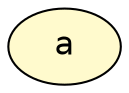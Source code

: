 digraph AST {
node [style=filled fontname=Courier fontsize=16];
edge [dir=back];
0[label="a" fillcolor="lemonchiffon"];}
